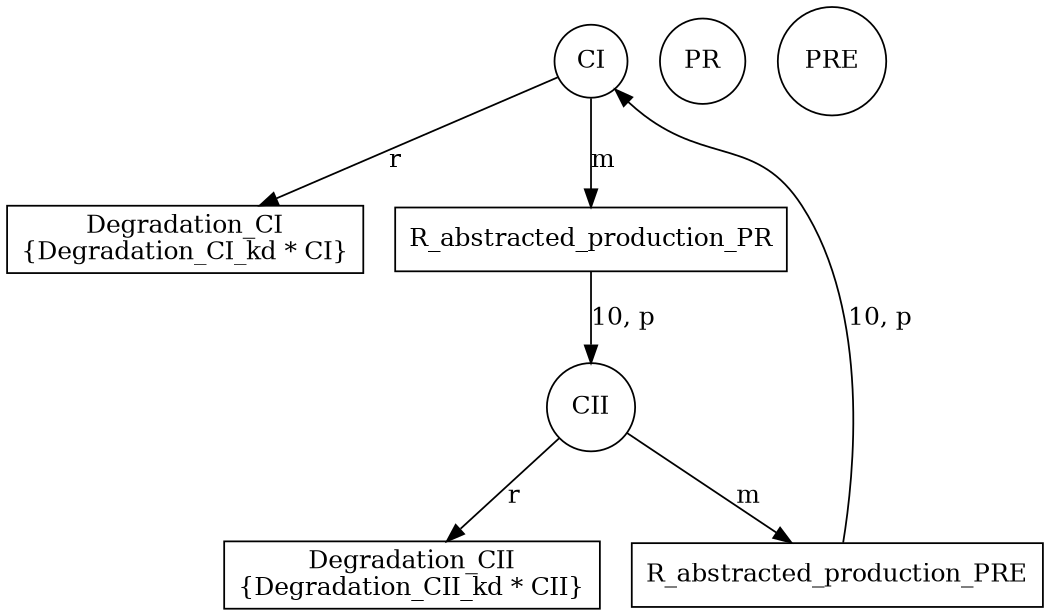 digraph G {
	size="7.0,15,0";
	x884148F0 [label="CI", shape=circle];
	x88414A90 [label="PR", shape=circle];
	x88414C30 [label="CII", shape=circle];
	x88414DD0 [label="PRE", shape=circle];
	x8841B1E0 [label="Degradation_CI\n{Degradation_CI_kd * CI}", shape=box];
	x884148F0 -> x8841B1E0 [label = "r"];
	x884228F0 [label="Degradation_CII\n{Degradation_CII_kd * CII}", shape=box];
	x88414C30 -> x884228F0 [label = "r"];
	x88422D10 [label="R_abstracted_production_PRE", shape=box];
	x88422D10 -> x884148F0 [label = "10, p"];
	x88414C30 -> x88422D10 [label = "m"];
	x884293A0 [label="R_abstracted_production_PR", shape=box];
	x884293A0 -> x88414C30 [label = "10, p"];
	x884148F0 -> x884293A0 [label = "m"];
}
